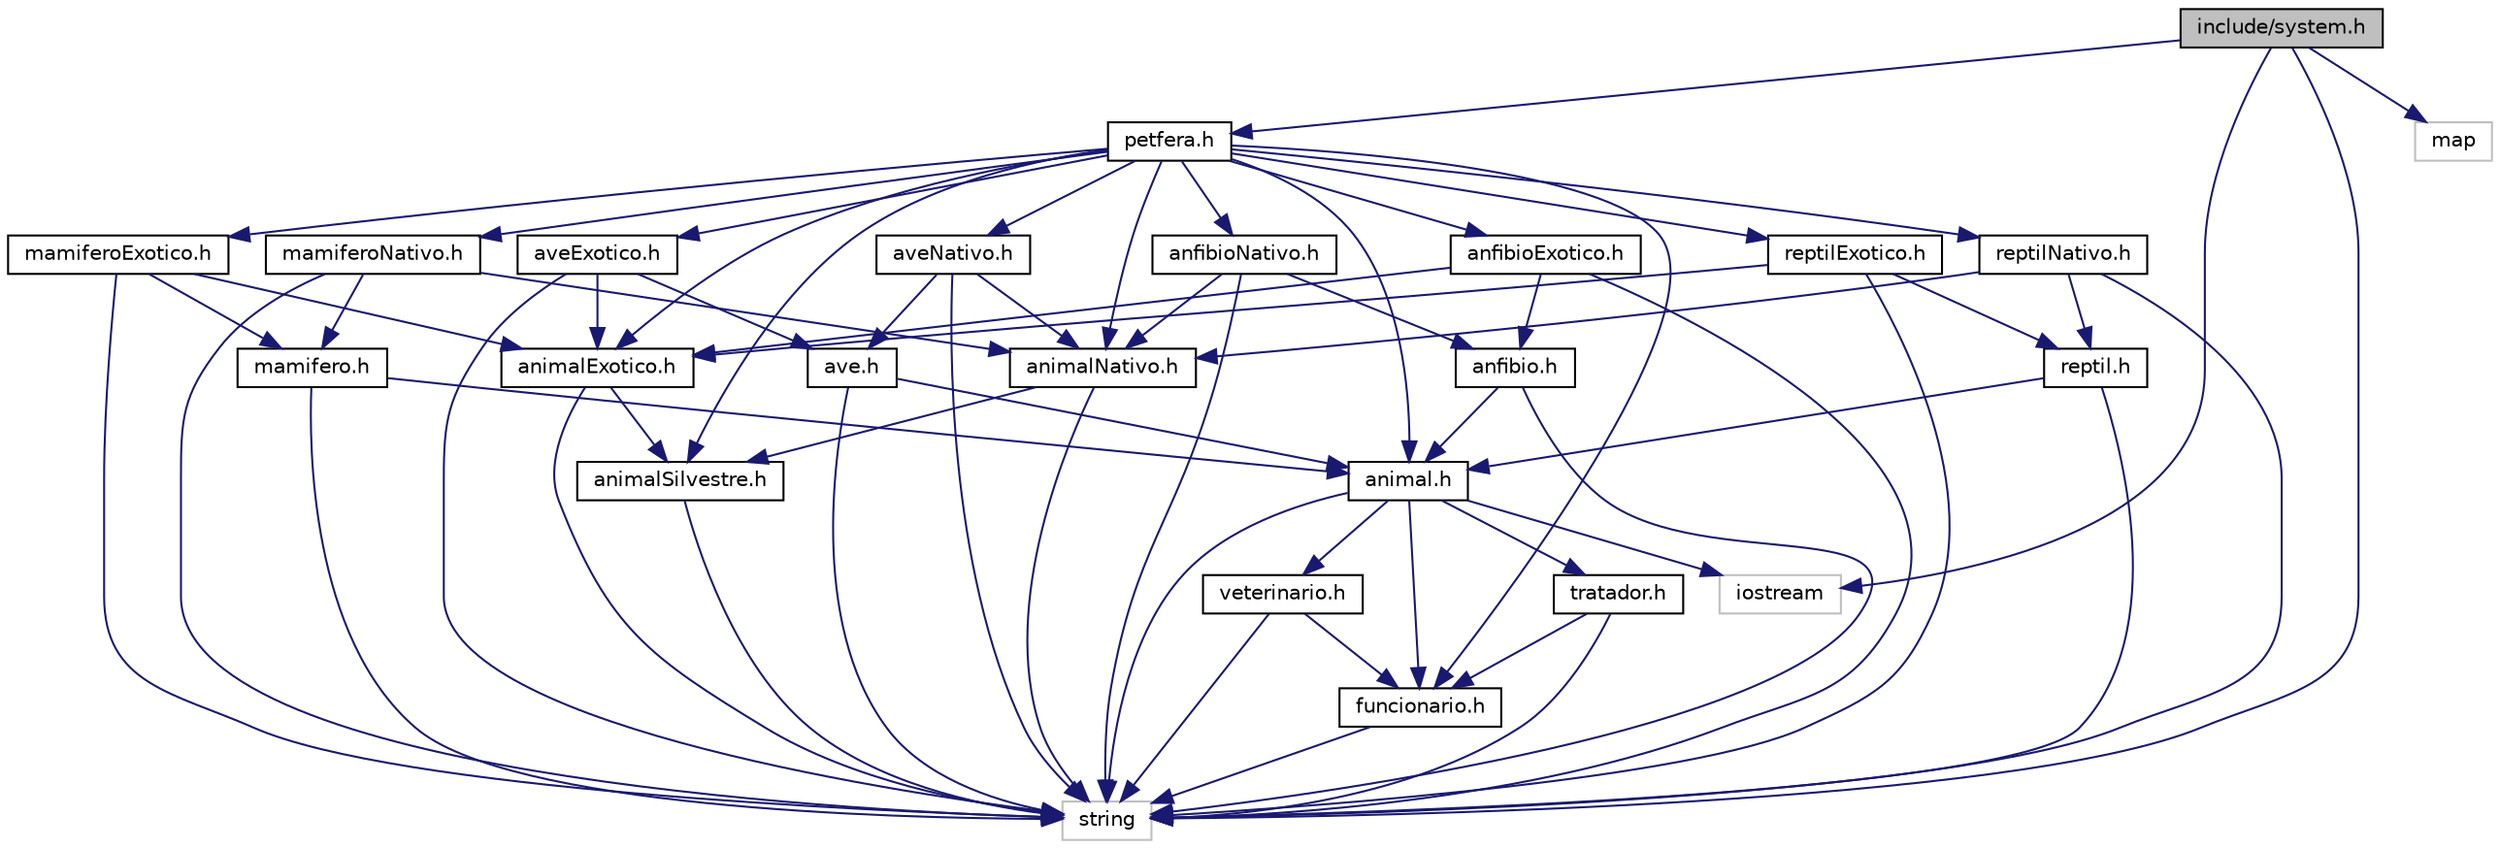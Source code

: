digraph "include/system.h"
{
  edge [fontname="Helvetica",fontsize="10",labelfontname="Helvetica",labelfontsize="10"];
  node [fontname="Helvetica",fontsize="10",shape=record];
  Node0 [label="include/system.h",height=0.2,width=0.4,color="black", fillcolor="grey75", style="filled", fontcolor="black"];
  Node0 -> Node1 [color="midnightblue",fontsize="10",style="solid",fontname="Helvetica"];
  Node1 [label="iostream",height=0.2,width=0.4,color="grey75", fillcolor="white", style="filled"];
  Node0 -> Node2 [color="midnightblue",fontsize="10",style="solid",fontname="Helvetica"];
  Node2 [label="map",height=0.2,width=0.4,color="grey75", fillcolor="white", style="filled"];
  Node0 -> Node3 [color="midnightblue",fontsize="10",style="solid",fontname="Helvetica"];
  Node3 [label="string",height=0.2,width=0.4,color="grey75", fillcolor="white", style="filled"];
  Node0 -> Node4 [color="midnightblue",fontsize="10",style="solid",fontname="Helvetica"];
  Node4 [label="petfera.h",height=0.2,width=0.4,color="black", fillcolor="white", style="filled",URL="$petfera_8h.html"];
  Node4 -> Node5 [color="midnightblue",fontsize="10",style="solid",fontname="Helvetica"];
  Node5 [label="animal.h",height=0.2,width=0.4,color="black", fillcolor="white", style="filled",URL="$animal_8h.html",tooltip="Classe base dos animais. "];
  Node5 -> Node1 [color="midnightblue",fontsize="10",style="solid",fontname="Helvetica"];
  Node5 -> Node3 [color="midnightblue",fontsize="10",style="solid",fontname="Helvetica"];
  Node5 -> Node6 [color="midnightblue",fontsize="10",style="solid",fontname="Helvetica"];
  Node6 [label="funcionario.h",height=0.2,width=0.4,color="black", fillcolor="white", style="filled",URL="$funcionario_8h.html",tooltip="Classe responsável pelo controle dos funcionários. "];
  Node6 -> Node3 [color="midnightblue",fontsize="10",style="solid",fontname="Helvetica"];
  Node5 -> Node7 [color="midnightblue",fontsize="10",style="solid",fontname="Helvetica"];
  Node7 [label="veterinario.h",height=0.2,width=0.4,color="black", fillcolor="white", style="filled",URL="$veterinario_8h.html",tooltip="Classe responsável pelo veterinário dos animais. "];
  Node7 -> Node3 [color="midnightblue",fontsize="10",style="solid",fontname="Helvetica"];
  Node7 -> Node6 [color="midnightblue",fontsize="10",style="solid",fontname="Helvetica"];
  Node5 -> Node8 [color="midnightblue",fontsize="10",style="solid",fontname="Helvetica"];
  Node8 [label="tratador.h",height=0.2,width=0.4,color="black", fillcolor="white", style="filled",URL="$tratador_8h.html",tooltip="Classe responsável pelo tratador dos animais. "];
  Node8 -> Node3 [color="midnightblue",fontsize="10",style="solid",fontname="Helvetica"];
  Node8 -> Node6 [color="midnightblue",fontsize="10",style="solid",fontname="Helvetica"];
  Node4 -> Node9 [color="midnightblue",fontsize="10",style="solid",fontname="Helvetica"];
  Node9 [label="animalExotico.h",height=0.2,width=0.4,color="black", fillcolor="white", style="filled",URL="$animal_exotico_8h.html",tooltip="Classe dos animais exóticos. "];
  Node9 -> Node3 [color="midnightblue",fontsize="10",style="solid",fontname="Helvetica"];
  Node9 -> Node10 [color="midnightblue",fontsize="10",style="solid",fontname="Helvetica"];
  Node10 [label="animalSilvestre.h",height=0.2,width=0.4,color="black", fillcolor="white", style="filled",URL="$animal_silvestre_8h.html",tooltip="Classe dos animais silvestres. "];
  Node10 -> Node3 [color="midnightblue",fontsize="10",style="solid",fontname="Helvetica"];
  Node4 -> Node11 [color="midnightblue",fontsize="10",style="solid",fontname="Helvetica"];
  Node11 [label="animalNativo.h",height=0.2,width=0.4,color="black", fillcolor="white", style="filled",URL="$animal_nativo_8h.html",tooltip="Classe dos animais nativos. "];
  Node11 -> Node3 [color="midnightblue",fontsize="10",style="solid",fontname="Helvetica"];
  Node11 -> Node10 [color="midnightblue",fontsize="10",style="solid",fontname="Helvetica"];
  Node4 -> Node10 [color="midnightblue",fontsize="10",style="solid",fontname="Helvetica"];
  Node4 -> Node6 [color="midnightblue",fontsize="10",style="solid",fontname="Helvetica"];
  Node4 -> Node12 [color="midnightblue",fontsize="10",style="solid",fontname="Helvetica"];
  Node12 [label="anfibioExotico.h",height=0.2,width=0.4,color="black", fillcolor="white", style="filled",URL="$anfibio_exotico_8h.html",tooltip="Classe dos Anfíbios Exóticos. "];
  Node12 -> Node3 [color="midnightblue",fontsize="10",style="solid",fontname="Helvetica"];
  Node12 -> Node13 [color="midnightblue",fontsize="10",style="solid",fontname="Helvetica"];
  Node13 [label="anfibio.h",height=0.2,width=0.4,color="black", fillcolor="white", style="filled",URL="$anfibio_8h.html",tooltip="Classe dos Anfíbios. "];
  Node13 -> Node3 [color="midnightblue",fontsize="10",style="solid",fontname="Helvetica"];
  Node13 -> Node5 [color="midnightblue",fontsize="10",style="solid",fontname="Helvetica"];
  Node12 -> Node9 [color="midnightblue",fontsize="10",style="solid",fontname="Helvetica"];
  Node4 -> Node14 [color="midnightblue",fontsize="10",style="solid",fontname="Helvetica"];
  Node14 [label="anfibioNativo.h",height=0.2,width=0.4,color="black", fillcolor="white", style="filled",URL="$anfibio_nativo_8h.html",tooltip="Classe dos Anfíbios Nativos. "];
  Node14 -> Node3 [color="midnightblue",fontsize="10",style="solid",fontname="Helvetica"];
  Node14 -> Node13 [color="midnightblue",fontsize="10",style="solid",fontname="Helvetica"];
  Node14 -> Node11 [color="midnightblue",fontsize="10",style="solid",fontname="Helvetica"];
  Node4 -> Node15 [color="midnightblue",fontsize="10",style="solid",fontname="Helvetica"];
  Node15 [label="mamiferoExotico.h",height=0.2,width=0.4,color="black", fillcolor="white", style="filled",URL="$mamifero_exotico_8h.html",tooltip="Classe dos mamíferos exóticos. "];
  Node15 -> Node3 [color="midnightblue",fontsize="10",style="solid",fontname="Helvetica"];
  Node15 -> Node16 [color="midnightblue",fontsize="10",style="solid",fontname="Helvetica"];
  Node16 [label="mamifero.h",height=0.2,width=0.4,color="black", fillcolor="white", style="filled",URL="$mamifero_8h.html",tooltip="Classe dos mamíferos. "];
  Node16 -> Node3 [color="midnightblue",fontsize="10",style="solid",fontname="Helvetica"];
  Node16 -> Node5 [color="midnightblue",fontsize="10",style="solid",fontname="Helvetica"];
  Node15 -> Node9 [color="midnightblue",fontsize="10",style="solid",fontname="Helvetica"];
  Node4 -> Node17 [color="midnightblue",fontsize="10",style="solid",fontname="Helvetica"];
  Node17 [label="mamiferoNativo.h",height=0.2,width=0.4,color="black", fillcolor="white", style="filled",URL="$mamifero_nativo_8h.html",tooltip="Classe dos mamíferos nativos. "];
  Node17 -> Node3 [color="midnightblue",fontsize="10",style="solid",fontname="Helvetica"];
  Node17 -> Node16 [color="midnightblue",fontsize="10",style="solid",fontname="Helvetica"];
  Node17 -> Node11 [color="midnightblue",fontsize="10",style="solid",fontname="Helvetica"];
  Node4 -> Node18 [color="midnightblue",fontsize="10",style="solid",fontname="Helvetica"];
  Node18 [label="aveExotico.h",height=0.2,width=0.4,color="black", fillcolor="white", style="filled",URL="$ave_exotico_8h.html",tooltip="Classe das aves exóticas. "];
  Node18 -> Node3 [color="midnightblue",fontsize="10",style="solid",fontname="Helvetica"];
  Node18 -> Node19 [color="midnightblue",fontsize="10",style="solid",fontname="Helvetica"];
  Node19 [label="ave.h",height=0.2,width=0.4,color="black", fillcolor="white", style="filled",URL="$ave_8h.html",tooltip="Classe das aves. "];
  Node19 -> Node3 [color="midnightblue",fontsize="10",style="solid",fontname="Helvetica"];
  Node19 -> Node5 [color="midnightblue",fontsize="10",style="solid",fontname="Helvetica"];
  Node18 -> Node9 [color="midnightblue",fontsize="10",style="solid",fontname="Helvetica"];
  Node4 -> Node20 [color="midnightblue",fontsize="10",style="solid",fontname="Helvetica"];
  Node20 [label="aveNativo.h",height=0.2,width=0.4,color="black", fillcolor="white", style="filled",URL="$ave_nativo_8h.html",tooltip="Classe das aves nativas. "];
  Node20 -> Node3 [color="midnightblue",fontsize="10",style="solid",fontname="Helvetica"];
  Node20 -> Node19 [color="midnightblue",fontsize="10",style="solid",fontname="Helvetica"];
  Node20 -> Node11 [color="midnightblue",fontsize="10",style="solid",fontname="Helvetica"];
  Node4 -> Node21 [color="midnightblue",fontsize="10",style="solid",fontname="Helvetica"];
  Node21 [label="reptilExotico.h",height=0.2,width=0.4,color="black", fillcolor="white", style="filled",URL="$reptil_exotico_8h.html",tooltip="Classe dos répteis exóticos. "];
  Node21 -> Node3 [color="midnightblue",fontsize="10",style="solid",fontname="Helvetica"];
  Node21 -> Node22 [color="midnightblue",fontsize="10",style="solid",fontname="Helvetica"];
  Node22 [label="reptil.h",height=0.2,width=0.4,color="black", fillcolor="white", style="filled",URL="$reptil_8h.html",tooltip="Classe dos répteis. "];
  Node22 -> Node3 [color="midnightblue",fontsize="10",style="solid",fontname="Helvetica"];
  Node22 -> Node5 [color="midnightblue",fontsize="10",style="solid",fontname="Helvetica"];
  Node21 -> Node9 [color="midnightblue",fontsize="10",style="solid",fontname="Helvetica"];
  Node4 -> Node23 [color="midnightblue",fontsize="10",style="solid",fontname="Helvetica"];
  Node23 [label="reptilNativo.h",height=0.2,width=0.4,color="black", fillcolor="white", style="filled",URL="$reptil_nativo_8h.html",tooltip="Classe dos répteis nativos. "];
  Node23 -> Node3 [color="midnightblue",fontsize="10",style="solid",fontname="Helvetica"];
  Node23 -> Node22 [color="midnightblue",fontsize="10",style="solid",fontname="Helvetica"];
  Node23 -> Node11 [color="midnightblue",fontsize="10",style="solid",fontname="Helvetica"];
}
